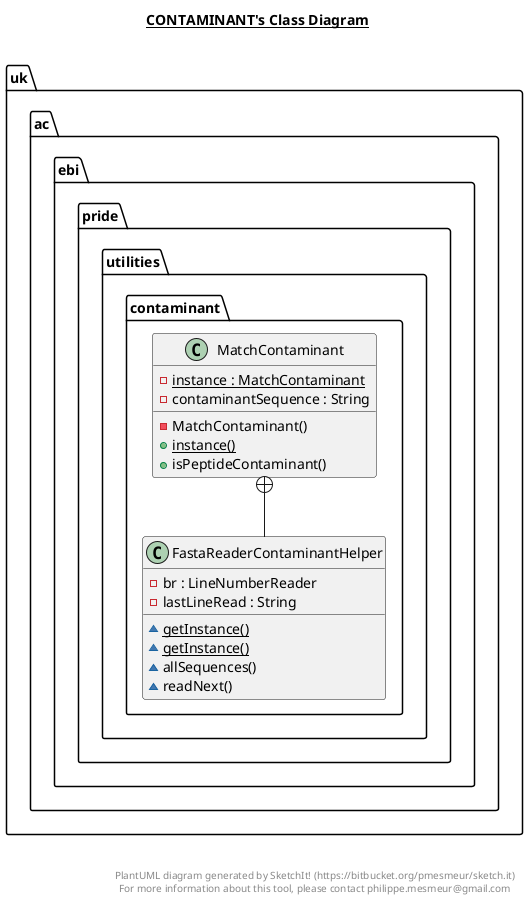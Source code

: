 @startuml

title __CONTAMINANT's Class Diagram__\n

  package uk.ac.ebi.pride.utilities.contaminant {
    class MatchContaminant {
        {static} - instance : MatchContaminant
        - contaminantSequence : String
        - MatchContaminant()
        {static} + instance()
        + isPeptideContaminant()
    }
  }
  

  package uk.ac.ebi.pride.utilities.contaminant {
    class FastaReaderContaminantHelper {
        - br : LineNumberReader
        - lastLineRead : String
        {static} ~ getInstance()
        {static} ~ getInstance()
        ~ allSequences()
        ~ readNext()
    }
  }
  

  MatchContaminant +-down- FastaReaderContaminantHelper


right footer


PlantUML diagram generated by SketchIt! (https://bitbucket.org/pmesmeur/sketch.it)
For more information about this tool, please contact philippe.mesmeur@gmail.com
endfooter

@enduml
